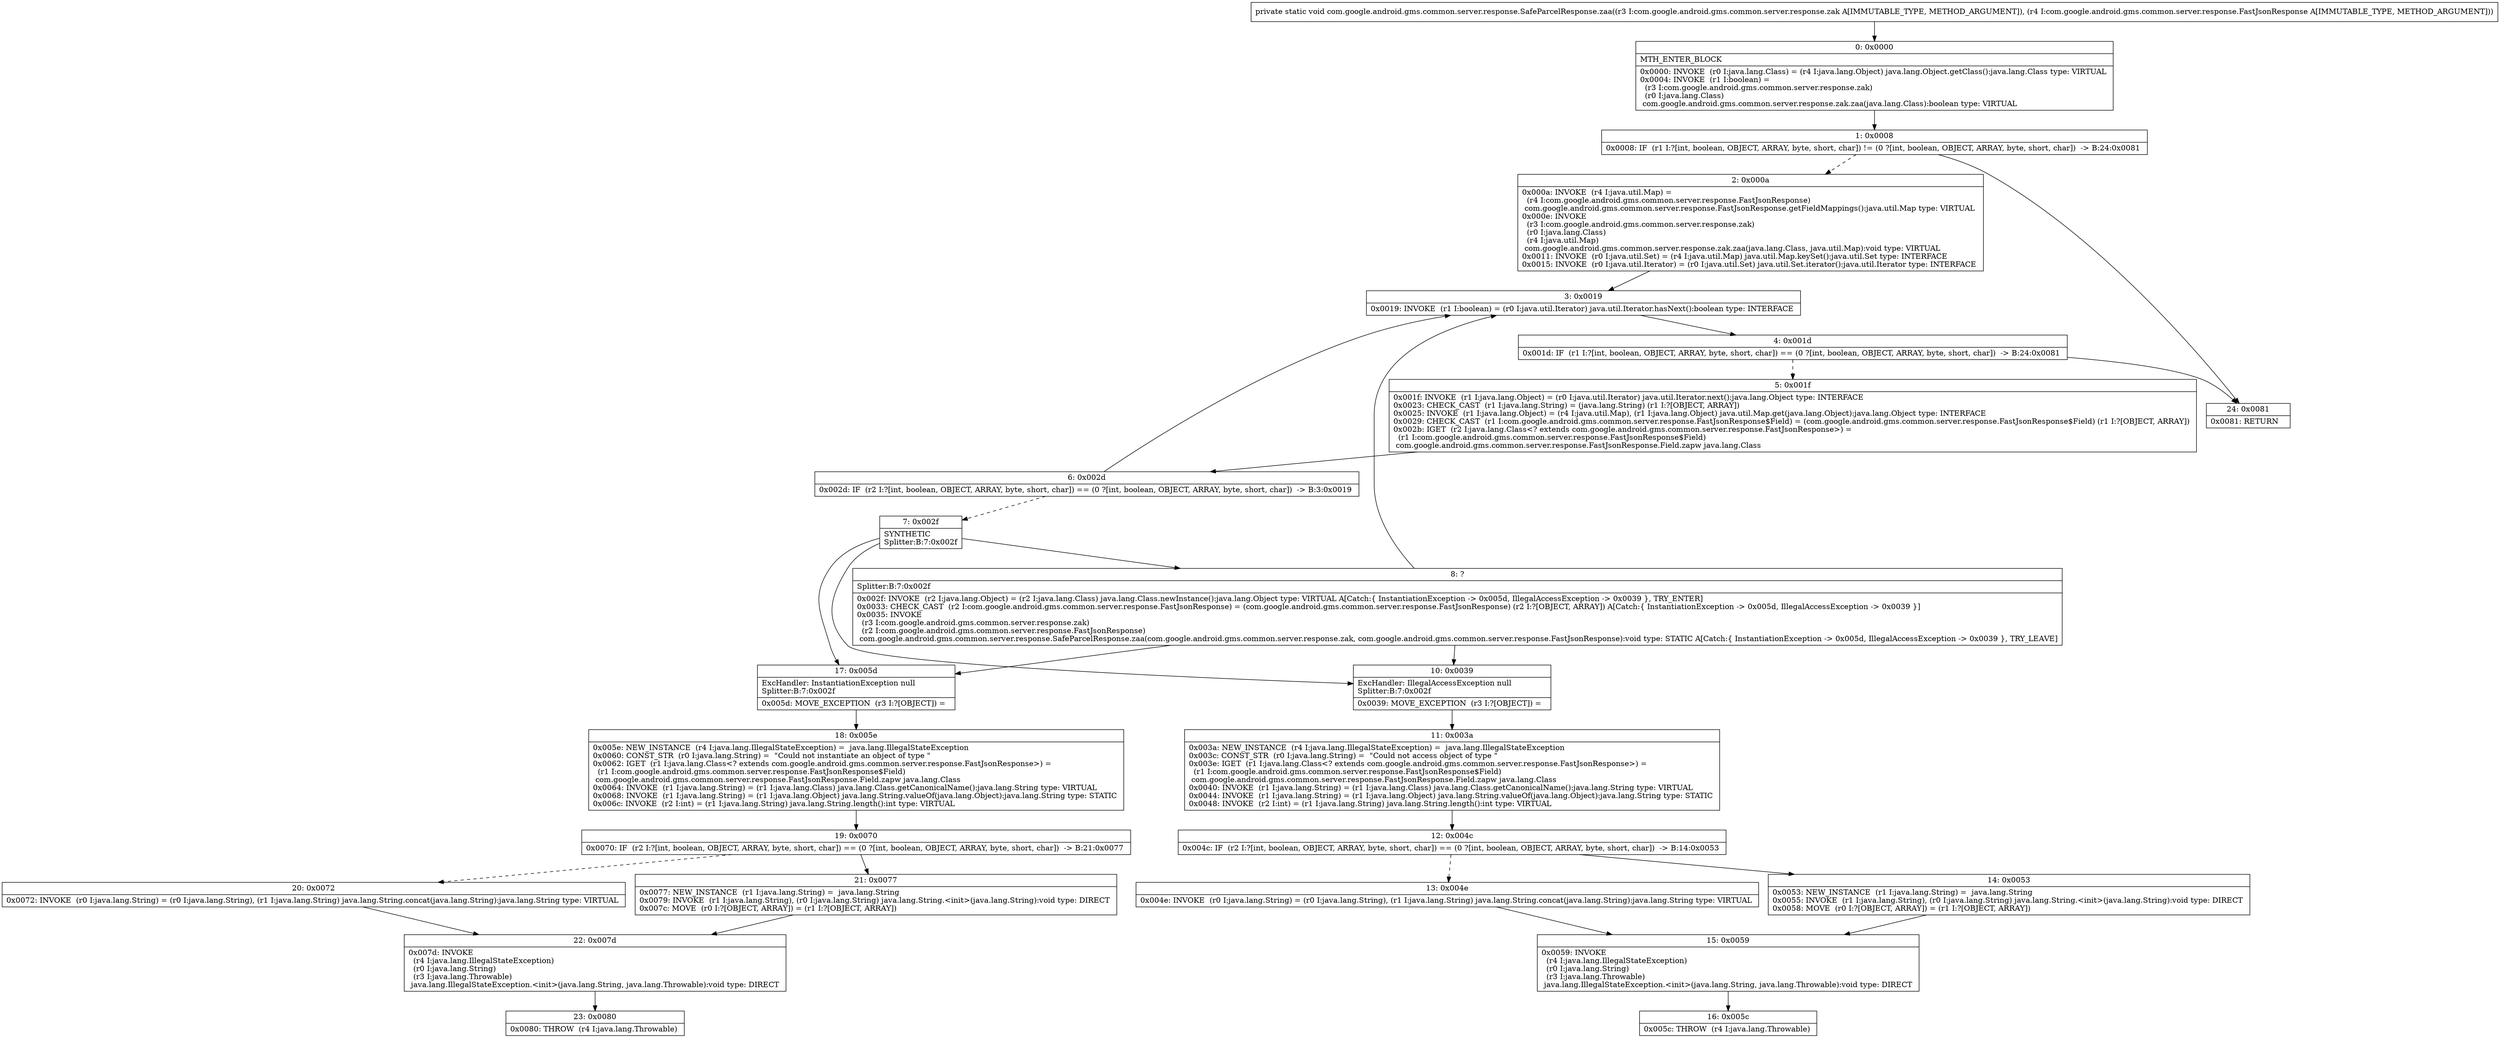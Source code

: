 digraph "CFG forcom.google.android.gms.common.server.response.SafeParcelResponse.zaa(Lcom\/google\/android\/gms\/common\/server\/response\/zak;Lcom\/google\/android\/gms\/common\/server\/response\/FastJsonResponse;)V" {
Node_0 [shape=record,label="{0\:\ 0x0000|MTH_ENTER_BLOCK\l|0x0000: INVOKE  (r0 I:java.lang.Class) = (r4 I:java.lang.Object) java.lang.Object.getClass():java.lang.Class type: VIRTUAL \l0x0004: INVOKE  (r1 I:boolean) = \l  (r3 I:com.google.android.gms.common.server.response.zak)\l  (r0 I:java.lang.Class)\l com.google.android.gms.common.server.response.zak.zaa(java.lang.Class):boolean type: VIRTUAL \l}"];
Node_1 [shape=record,label="{1\:\ 0x0008|0x0008: IF  (r1 I:?[int, boolean, OBJECT, ARRAY, byte, short, char]) != (0 ?[int, boolean, OBJECT, ARRAY, byte, short, char])  \-\> B:24:0x0081 \l}"];
Node_2 [shape=record,label="{2\:\ 0x000a|0x000a: INVOKE  (r4 I:java.util.Map) = \l  (r4 I:com.google.android.gms.common.server.response.FastJsonResponse)\l com.google.android.gms.common.server.response.FastJsonResponse.getFieldMappings():java.util.Map type: VIRTUAL \l0x000e: INVOKE  \l  (r3 I:com.google.android.gms.common.server.response.zak)\l  (r0 I:java.lang.Class)\l  (r4 I:java.util.Map)\l com.google.android.gms.common.server.response.zak.zaa(java.lang.Class, java.util.Map):void type: VIRTUAL \l0x0011: INVOKE  (r0 I:java.util.Set) = (r4 I:java.util.Map) java.util.Map.keySet():java.util.Set type: INTERFACE \l0x0015: INVOKE  (r0 I:java.util.Iterator) = (r0 I:java.util.Set) java.util.Set.iterator():java.util.Iterator type: INTERFACE \l}"];
Node_3 [shape=record,label="{3\:\ 0x0019|0x0019: INVOKE  (r1 I:boolean) = (r0 I:java.util.Iterator) java.util.Iterator.hasNext():boolean type: INTERFACE \l}"];
Node_4 [shape=record,label="{4\:\ 0x001d|0x001d: IF  (r1 I:?[int, boolean, OBJECT, ARRAY, byte, short, char]) == (0 ?[int, boolean, OBJECT, ARRAY, byte, short, char])  \-\> B:24:0x0081 \l}"];
Node_5 [shape=record,label="{5\:\ 0x001f|0x001f: INVOKE  (r1 I:java.lang.Object) = (r0 I:java.util.Iterator) java.util.Iterator.next():java.lang.Object type: INTERFACE \l0x0023: CHECK_CAST  (r1 I:java.lang.String) = (java.lang.String) (r1 I:?[OBJECT, ARRAY]) \l0x0025: INVOKE  (r1 I:java.lang.Object) = (r4 I:java.util.Map), (r1 I:java.lang.Object) java.util.Map.get(java.lang.Object):java.lang.Object type: INTERFACE \l0x0029: CHECK_CAST  (r1 I:com.google.android.gms.common.server.response.FastJsonResponse$Field) = (com.google.android.gms.common.server.response.FastJsonResponse$Field) (r1 I:?[OBJECT, ARRAY]) \l0x002b: IGET  (r2 I:java.lang.Class\<? extends com.google.android.gms.common.server.response.FastJsonResponse\>) = \l  (r1 I:com.google.android.gms.common.server.response.FastJsonResponse$Field)\l com.google.android.gms.common.server.response.FastJsonResponse.Field.zapw java.lang.Class \l}"];
Node_6 [shape=record,label="{6\:\ 0x002d|0x002d: IF  (r2 I:?[int, boolean, OBJECT, ARRAY, byte, short, char]) == (0 ?[int, boolean, OBJECT, ARRAY, byte, short, char])  \-\> B:3:0x0019 \l}"];
Node_7 [shape=record,label="{7\:\ 0x002f|SYNTHETIC\lSplitter:B:7:0x002f\l}"];
Node_8 [shape=record,label="{8\:\ ?|Splitter:B:7:0x002f\l|0x002f: INVOKE  (r2 I:java.lang.Object) = (r2 I:java.lang.Class) java.lang.Class.newInstance():java.lang.Object type: VIRTUAL A[Catch:\{ InstantiationException \-\> 0x005d, IllegalAccessException \-\> 0x0039 \}, TRY_ENTER]\l0x0033: CHECK_CAST  (r2 I:com.google.android.gms.common.server.response.FastJsonResponse) = (com.google.android.gms.common.server.response.FastJsonResponse) (r2 I:?[OBJECT, ARRAY]) A[Catch:\{ InstantiationException \-\> 0x005d, IllegalAccessException \-\> 0x0039 \}]\l0x0035: INVOKE  \l  (r3 I:com.google.android.gms.common.server.response.zak)\l  (r2 I:com.google.android.gms.common.server.response.FastJsonResponse)\l com.google.android.gms.common.server.response.SafeParcelResponse.zaa(com.google.android.gms.common.server.response.zak, com.google.android.gms.common.server.response.FastJsonResponse):void type: STATIC A[Catch:\{ InstantiationException \-\> 0x005d, IllegalAccessException \-\> 0x0039 \}, TRY_LEAVE]\l}"];
Node_10 [shape=record,label="{10\:\ 0x0039|ExcHandler: IllegalAccessException null\lSplitter:B:7:0x002f\l|0x0039: MOVE_EXCEPTION  (r3 I:?[OBJECT]) =  \l}"];
Node_11 [shape=record,label="{11\:\ 0x003a|0x003a: NEW_INSTANCE  (r4 I:java.lang.IllegalStateException) =  java.lang.IllegalStateException \l0x003c: CONST_STR  (r0 I:java.lang.String) =  \"Could not access object of type \" \l0x003e: IGET  (r1 I:java.lang.Class\<? extends com.google.android.gms.common.server.response.FastJsonResponse\>) = \l  (r1 I:com.google.android.gms.common.server.response.FastJsonResponse$Field)\l com.google.android.gms.common.server.response.FastJsonResponse.Field.zapw java.lang.Class \l0x0040: INVOKE  (r1 I:java.lang.String) = (r1 I:java.lang.Class) java.lang.Class.getCanonicalName():java.lang.String type: VIRTUAL \l0x0044: INVOKE  (r1 I:java.lang.String) = (r1 I:java.lang.Object) java.lang.String.valueOf(java.lang.Object):java.lang.String type: STATIC \l0x0048: INVOKE  (r2 I:int) = (r1 I:java.lang.String) java.lang.String.length():int type: VIRTUAL \l}"];
Node_12 [shape=record,label="{12\:\ 0x004c|0x004c: IF  (r2 I:?[int, boolean, OBJECT, ARRAY, byte, short, char]) == (0 ?[int, boolean, OBJECT, ARRAY, byte, short, char])  \-\> B:14:0x0053 \l}"];
Node_13 [shape=record,label="{13\:\ 0x004e|0x004e: INVOKE  (r0 I:java.lang.String) = (r0 I:java.lang.String), (r1 I:java.lang.String) java.lang.String.concat(java.lang.String):java.lang.String type: VIRTUAL \l}"];
Node_14 [shape=record,label="{14\:\ 0x0053|0x0053: NEW_INSTANCE  (r1 I:java.lang.String) =  java.lang.String \l0x0055: INVOKE  (r1 I:java.lang.String), (r0 I:java.lang.String) java.lang.String.\<init\>(java.lang.String):void type: DIRECT \l0x0058: MOVE  (r0 I:?[OBJECT, ARRAY]) = (r1 I:?[OBJECT, ARRAY]) \l}"];
Node_15 [shape=record,label="{15\:\ 0x0059|0x0059: INVOKE  \l  (r4 I:java.lang.IllegalStateException)\l  (r0 I:java.lang.String)\l  (r3 I:java.lang.Throwable)\l java.lang.IllegalStateException.\<init\>(java.lang.String, java.lang.Throwable):void type: DIRECT \l}"];
Node_16 [shape=record,label="{16\:\ 0x005c|0x005c: THROW  (r4 I:java.lang.Throwable) \l}"];
Node_17 [shape=record,label="{17\:\ 0x005d|ExcHandler: InstantiationException null\lSplitter:B:7:0x002f\l|0x005d: MOVE_EXCEPTION  (r3 I:?[OBJECT]) =  \l}"];
Node_18 [shape=record,label="{18\:\ 0x005e|0x005e: NEW_INSTANCE  (r4 I:java.lang.IllegalStateException) =  java.lang.IllegalStateException \l0x0060: CONST_STR  (r0 I:java.lang.String) =  \"Could not instantiate an object of type \" \l0x0062: IGET  (r1 I:java.lang.Class\<? extends com.google.android.gms.common.server.response.FastJsonResponse\>) = \l  (r1 I:com.google.android.gms.common.server.response.FastJsonResponse$Field)\l com.google.android.gms.common.server.response.FastJsonResponse.Field.zapw java.lang.Class \l0x0064: INVOKE  (r1 I:java.lang.String) = (r1 I:java.lang.Class) java.lang.Class.getCanonicalName():java.lang.String type: VIRTUAL \l0x0068: INVOKE  (r1 I:java.lang.String) = (r1 I:java.lang.Object) java.lang.String.valueOf(java.lang.Object):java.lang.String type: STATIC \l0x006c: INVOKE  (r2 I:int) = (r1 I:java.lang.String) java.lang.String.length():int type: VIRTUAL \l}"];
Node_19 [shape=record,label="{19\:\ 0x0070|0x0070: IF  (r2 I:?[int, boolean, OBJECT, ARRAY, byte, short, char]) == (0 ?[int, boolean, OBJECT, ARRAY, byte, short, char])  \-\> B:21:0x0077 \l}"];
Node_20 [shape=record,label="{20\:\ 0x0072|0x0072: INVOKE  (r0 I:java.lang.String) = (r0 I:java.lang.String), (r1 I:java.lang.String) java.lang.String.concat(java.lang.String):java.lang.String type: VIRTUAL \l}"];
Node_21 [shape=record,label="{21\:\ 0x0077|0x0077: NEW_INSTANCE  (r1 I:java.lang.String) =  java.lang.String \l0x0079: INVOKE  (r1 I:java.lang.String), (r0 I:java.lang.String) java.lang.String.\<init\>(java.lang.String):void type: DIRECT \l0x007c: MOVE  (r0 I:?[OBJECT, ARRAY]) = (r1 I:?[OBJECT, ARRAY]) \l}"];
Node_22 [shape=record,label="{22\:\ 0x007d|0x007d: INVOKE  \l  (r4 I:java.lang.IllegalStateException)\l  (r0 I:java.lang.String)\l  (r3 I:java.lang.Throwable)\l java.lang.IllegalStateException.\<init\>(java.lang.String, java.lang.Throwable):void type: DIRECT \l}"];
Node_23 [shape=record,label="{23\:\ 0x0080|0x0080: THROW  (r4 I:java.lang.Throwable) \l}"];
Node_24 [shape=record,label="{24\:\ 0x0081|0x0081: RETURN   \l}"];
MethodNode[shape=record,label="{private static void com.google.android.gms.common.server.response.SafeParcelResponse.zaa((r3 I:com.google.android.gms.common.server.response.zak A[IMMUTABLE_TYPE, METHOD_ARGUMENT]), (r4 I:com.google.android.gms.common.server.response.FastJsonResponse A[IMMUTABLE_TYPE, METHOD_ARGUMENT])) }"];
MethodNode -> Node_0;
Node_0 -> Node_1;
Node_1 -> Node_2[style=dashed];
Node_1 -> Node_24;
Node_2 -> Node_3;
Node_3 -> Node_4;
Node_4 -> Node_5[style=dashed];
Node_4 -> Node_24;
Node_5 -> Node_6;
Node_6 -> Node_3;
Node_6 -> Node_7[style=dashed];
Node_7 -> Node_8;
Node_7 -> Node_17;
Node_7 -> Node_10;
Node_8 -> Node_17;
Node_8 -> Node_10;
Node_8 -> Node_3;
Node_10 -> Node_11;
Node_11 -> Node_12;
Node_12 -> Node_13[style=dashed];
Node_12 -> Node_14;
Node_13 -> Node_15;
Node_14 -> Node_15;
Node_15 -> Node_16;
Node_17 -> Node_18;
Node_18 -> Node_19;
Node_19 -> Node_20[style=dashed];
Node_19 -> Node_21;
Node_20 -> Node_22;
Node_21 -> Node_22;
Node_22 -> Node_23;
}

